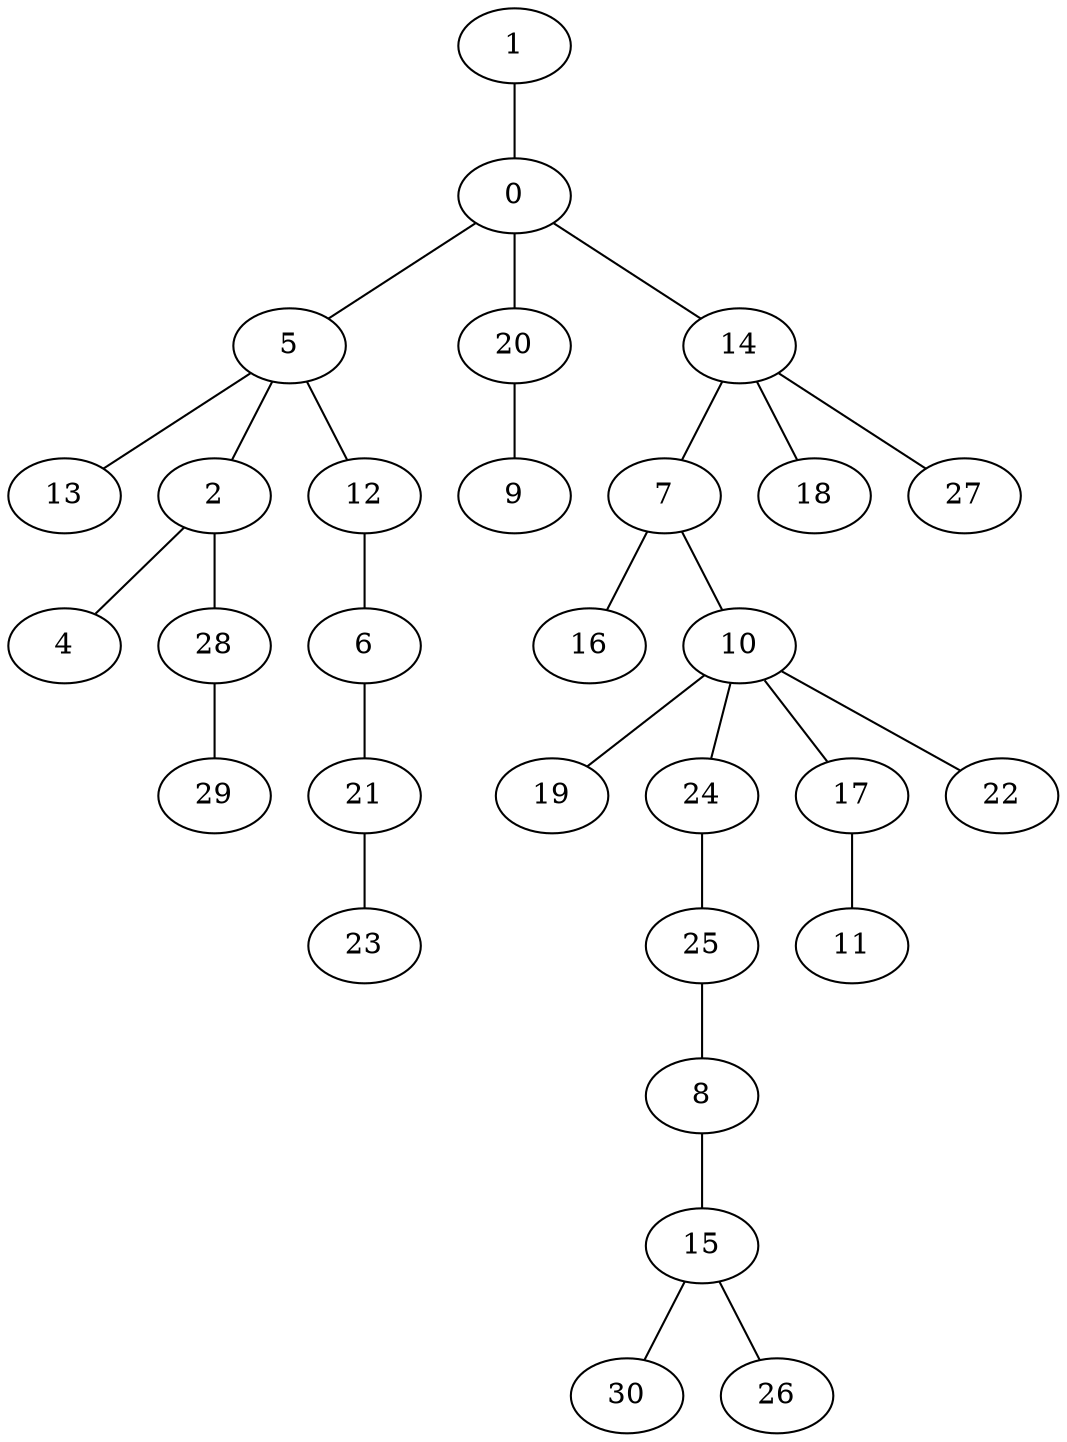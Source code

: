 strict graph G {
1;
0;
5;
13;
2;
4;
28;
29;
12;
6;
21;
23;
20;
9;
14;
7;
16;
10;
19;
24;
25;
8;
15;
30;
26;
17;
11;
22;
18;
27;
12 -- 6;
0 -- 5;
10 -- 19;
6 -- 21;
10 -- 24;
5 -- 2;
2 -- 4;
2 -- 28;
17 -- 11;
0 -- 20;
5 -- 12;
24 -- 25;
14 -- 18;
15 -- 30;
28 -- 29;
21 -- 23;
8 -- 15;
1 -- 0;
25 -- 8;
5 -- 13;
7 -- 10;
20 -- 9;
15 -- 26;
10 -- 17;
7 -- 16;
14 -- 27;
0 -- 14;
14 -- 7;
10 -- 22;
}
